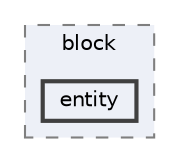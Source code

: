 digraph "entity"
{
 // LATEX_PDF_SIZE
  bgcolor="transparent";
  edge [fontname=Helvetica,fontsize=10,labelfontname=Helvetica,labelfontsize=10];
  node [fontname=Helvetica,fontsize=10,shape=box,height=0.2,width=0.4];
  compound=true
  subgraph clusterdir_9767037da01c0633d18e736ed0ae598b {
    graph [ bgcolor="#edf0f7", pencolor="grey50", label="block", fontname=Helvetica,fontsize=10 style="filled,dashed", URL="dir_9767037da01c0633d18e736ed0ae598b.html",tooltip=""]
  dir_30b92dc588688bda88adf1507472c9d9 [label="entity", fillcolor="#edf0f7", color="grey25", style="filled,bold", URL="dir_30b92dc588688bda88adf1507472c9d9.html",tooltip=""];
  }
}
